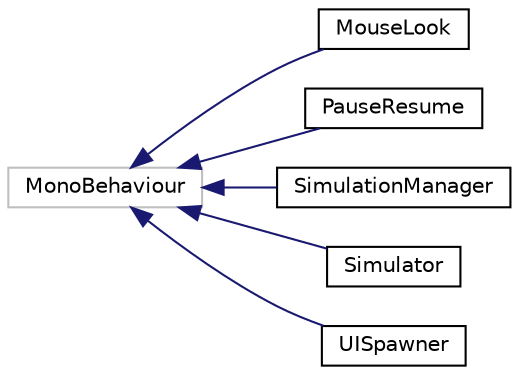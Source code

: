 digraph "Graphical Class Hierarchy"
{
 // LATEX_PDF_SIZE
  edge [fontname="Helvetica",fontsize="10",labelfontname="Helvetica",labelfontsize="10"];
  node [fontname="Helvetica",fontsize="10",shape=record];
  rankdir="LR";
  Node6 [label="MonoBehaviour",height=0.2,width=0.4,color="grey75", fillcolor="white", style="filled",tooltip=" "];
  Node6 -> Node0 [dir="back",color="midnightblue",fontsize="10",style="solid",fontname="Helvetica"];
  Node0 [label="MouseLook",height=0.2,width=0.4,color="black", fillcolor="white", style="filled",URL="$classMouseLook.html",tooltip="Mouse Look."];
  Node6 -> Node8 [dir="back",color="midnightblue",fontsize="10",style="solid",fontname="Helvetica"];
  Node8 [label="PauseResume",height=0.2,width=0.4,color="black", fillcolor="white", style="filled",URL="$classPauseResume.html",tooltip="Class for mananging UI interactions."];
  Node6 -> Node9 [dir="back",color="midnightblue",fontsize="10",style="solid",fontname="Helvetica"];
  Node9 [label="SimulationManager",height=0.2,width=0.4,color="black", fillcolor="white", style="filled",URL="$classSimulationManager.html",tooltip="Class for managing the properites of all simulator instances."];
  Node6 -> Node10 [dir="back",color="midnightblue",fontsize="10",style="solid",fontname="Helvetica"];
  Node10 [label="Simulator",height=0.2,width=0.4,color="black", fillcolor="white", style="filled",URL="$classSimulator.html",tooltip="Class for managing the properites of a simulator instance."];
  Node6 -> Node11 [dir="back",color="midnightblue",fontsize="10",style="solid",fontname="Helvetica"];
  Node11 [label="UISpawner",height=0.2,width=0.4,color="black", fillcolor="white", style="filled",URL="$classUISpawner.html",tooltip="Class for managing UI interactions with simulator sub-menu."];
}
